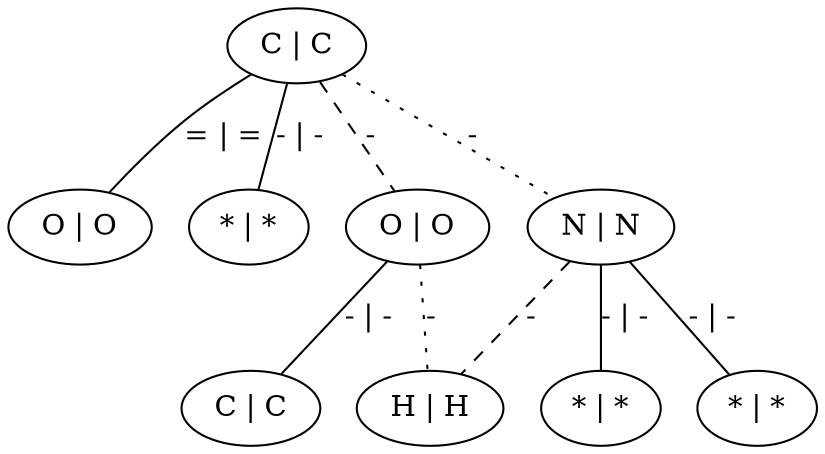 graph G {
	0 [ label="C | C" ]
	1 [ label="O | O" ]
	2 [ label="* | *" ]
	3 [ label="O | O" ]
	4 [ label="C | C" ]
	5 [ label="N | N" ]
	6 [ label="H | H" ]
	7 [ label="* | *" ]
	8 [ label="* | *" ]
	0 -- 1 [ label="= | =" ]
	0 -- 2 [ label="- | -" ]
	0 -- 3 [ style=dashed label="-" ]
	0 -- 5 [ style=dotted label="-" ]
	3 -- 4 [ label="- | -" ]
	3 -- 6 [ style=dotted label="-" ]
	5 -- 6 [ style=dashed label="-" ]
	5 -- 7 [ label="- | -" ]
	5 -- 8 [ label="- | -" ]
}
